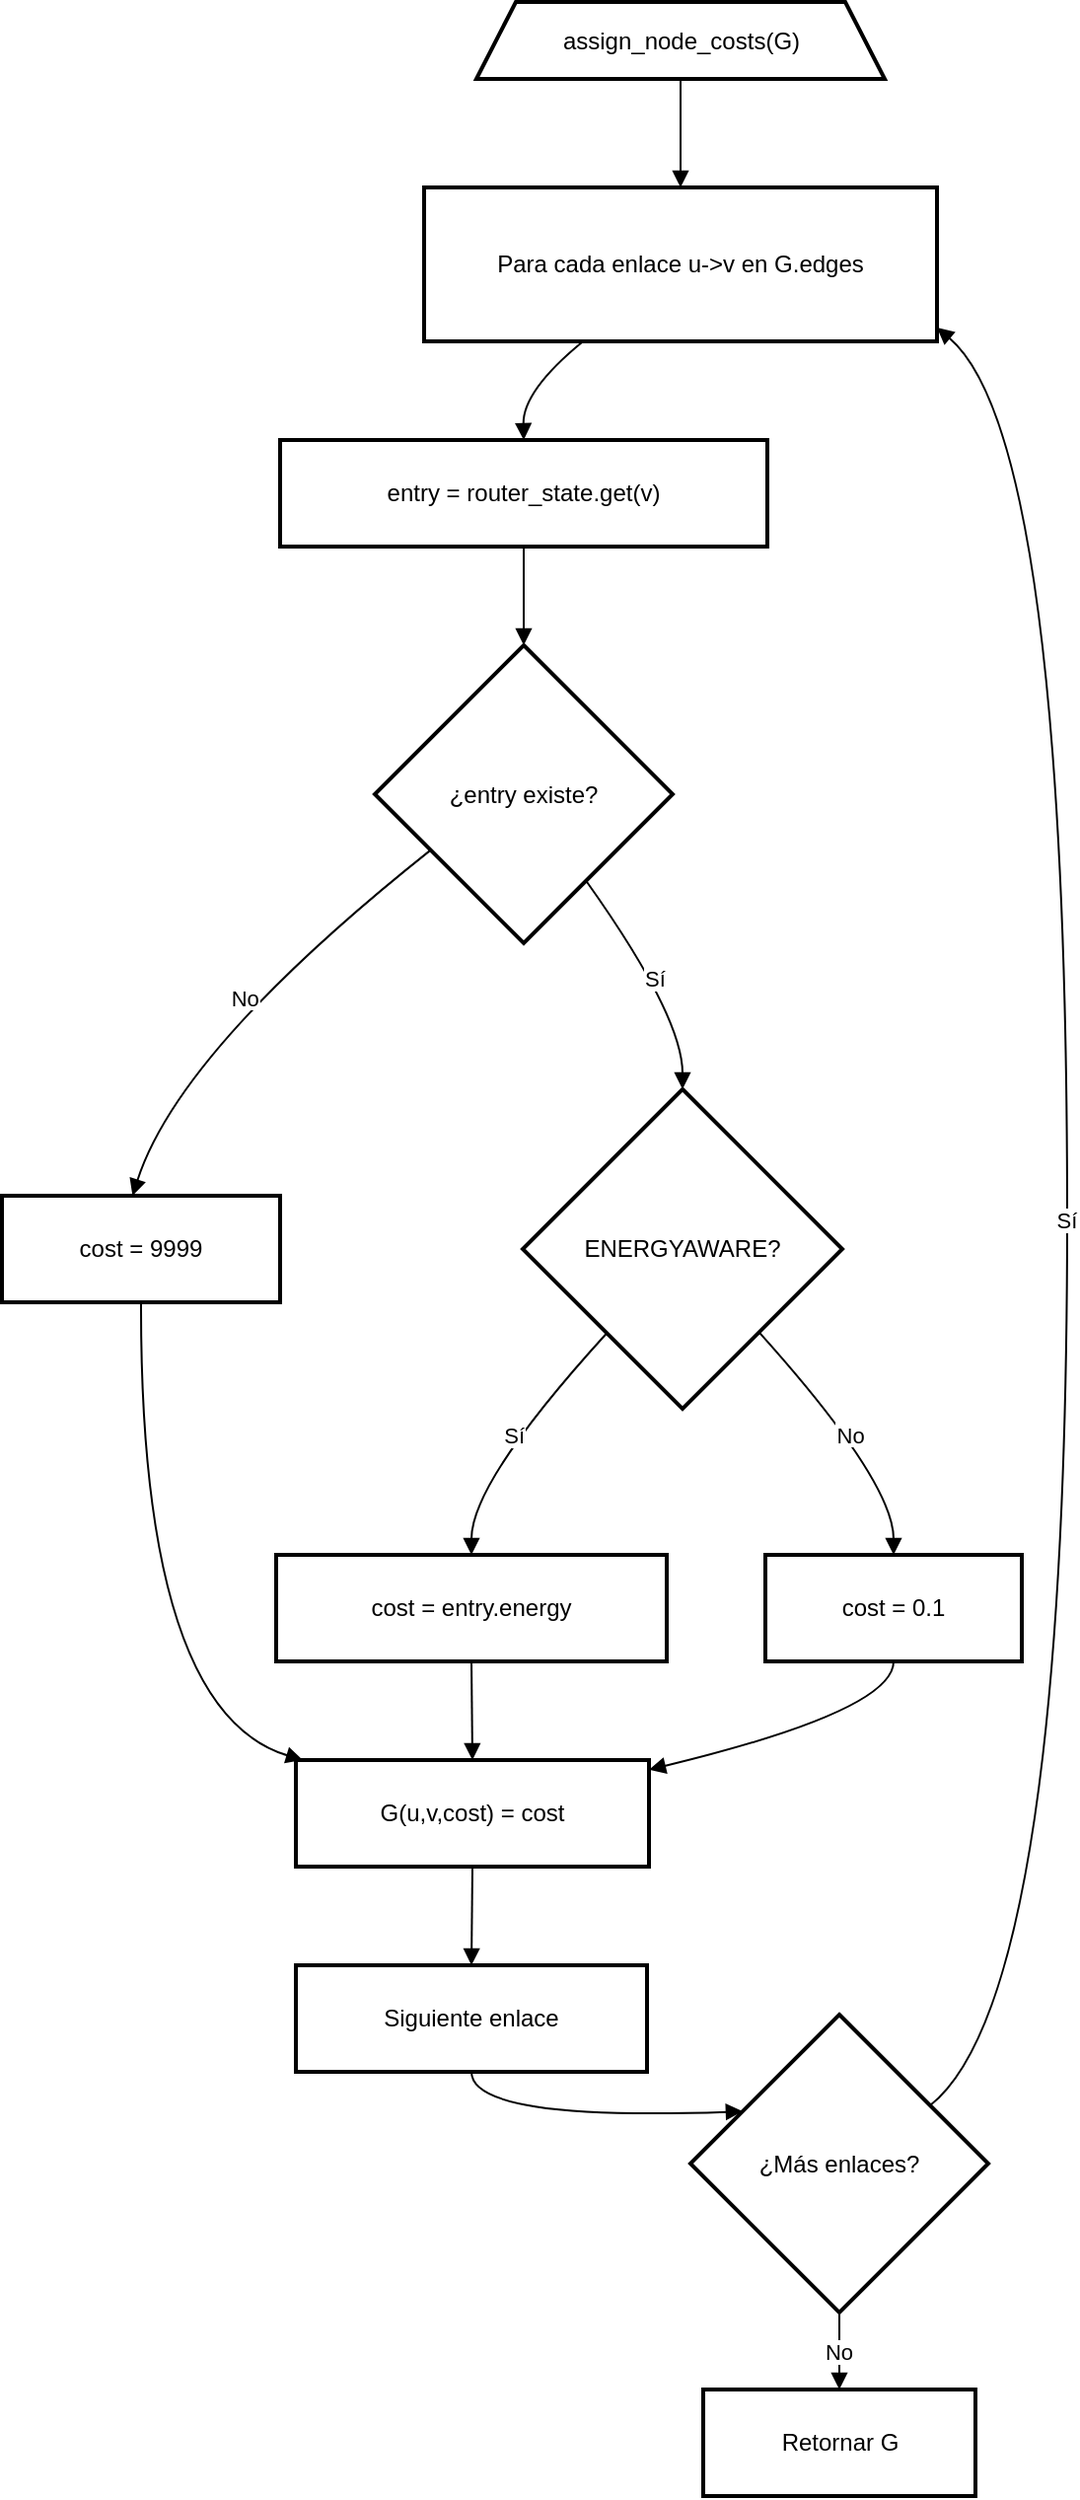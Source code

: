 <mxfile version="27.1.5">
  <diagram name="Página-1" id="8AcBM1dghaZ00Djn9eeY">
    <mxGraphModel grid="1" page="1" gridSize="10" guides="1" tooltips="1" connect="1" arrows="1" fold="1" pageScale="1" pageWidth="827" pageHeight="1169" math="0" shadow="0">
      <root>
        <mxCell id="0" />
        <mxCell id="1" parent="0" />
        <mxCell id="FiNHuHmxqXXabWetRnqa-1" value="assign_node_costs(G)" style="shape=trapezoid;perimeter=trapezoidPerimeter;fixedSize=1;strokeWidth=2;whiteSpace=wrap;" vertex="1" parent="1">
          <mxGeometry x="1120.5" y="280" width="207" height="39" as="geometry" />
        </mxCell>
        <mxCell id="1gJmgxfj1jZI4UmnRZfw-39" value="Para cada enlace u-&gt;v en G.edges" style="whiteSpace=wrap;strokeWidth=2;" vertex="1" parent="1">
          <mxGeometry x="1094" y="374" width="260" height="78" as="geometry" />
        </mxCell>
        <mxCell id="1gJmgxfj1jZI4UmnRZfw-40" value="entry = router_state.get(v)" style="whiteSpace=wrap;strokeWidth=2;" vertex="1" parent="1">
          <mxGeometry x="1021" y="502" width="247" height="54" as="geometry" />
        </mxCell>
        <mxCell id="1gJmgxfj1jZI4UmnRZfw-41" value="¿entry existe?" style="rhombus;strokeWidth=2;whiteSpace=wrap;" vertex="1" parent="1">
          <mxGeometry x="1069" y="606" width="151" height="151" as="geometry" />
        </mxCell>
        <mxCell id="1gJmgxfj1jZI4UmnRZfw-42" value="cost = 9999" style="whiteSpace=wrap;strokeWidth=2;" vertex="1" parent="1">
          <mxGeometry x="880" y="885" width="141" height="54" as="geometry" />
        </mxCell>
        <mxCell id="1gJmgxfj1jZI4UmnRZfw-43" value="ENERGYAWARE?" style="rhombus;strokeWidth=2;whiteSpace=wrap;" vertex="1" parent="1">
          <mxGeometry x="1144" y="831" width="162" height="162" as="geometry" />
        </mxCell>
        <mxCell id="1gJmgxfj1jZI4UmnRZfw-44" value="cost = entry.energy" style="whiteSpace=wrap;strokeWidth=2;" vertex="1" parent="1">
          <mxGeometry x="1019" y="1067" width="198" height="54" as="geometry" />
        </mxCell>
        <mxCell id="1gJmgxfj1jZI4UmnRZfw-45" value="cost = 0.1" style="whiteSpace=wrap;strokeWidth=2;" vertex="1" parent="1">
          <mxGeometry x="1267" y="1067" width="130" height="54" as="geometry" />
        </mxCell>
        <mxCell id="1gJmgxfj1jZI4UmnRZfw-46" value="G(u,v,cost) = cost" style="whiteSpace=wrap;strokeWidth=2;" vertex="1" parent="1">
          <mxGeometry x="1029" y="1171" width="179" height="54" as="geometry" />
        </mxCell>
        <mxCell id="1gJmgxfj1jZI4UmnRZfw-47" value="Siguiente enlace" style="whiteSpace=wrap;strokeWidth=2;" vertex="1" parent="1">
          <mxGeometry x="1029" y="1275" width="178" height="54" as="geometry" />
        </mxCell>
        <mxCell id="1gJmgxfj1jZI4UmnRZfw-48" value="¿Más enlaces?" style="rhombus;strokeWidth=2;whiteSpace=wrap;" vertex="1" parent="1">
          <mxGeometry x="1229" y="1300" width="151" height="151" as="geometry" />
        </mxCell>
        <mxCell id="1gJmgxfj1jZI4UmnRZfw-50" value="" style="curved=1;startArrow=none;endArrow=block;exitX=0.5;exitY=1;entryX=0.5;entryY=0;rounded=0;exitDx=0;exitDy=0;" edge="1" parent="1" source="FiNHuHmxqXXabWetRnqa-1" target="1gJmgxfj1jZI4UmnRZfw-39">
          <mxGeometry relative="1" as="geometry">
            <Array as="points" />
            <mxPoint x="1223.5" y="324" as="sourcePoint" />
          </mxGeometry>
        </mxCell>
        <mxCell id="1gJmgxfj1jZI4UmnRZfw-51" value="" style="curved=1;startArrow=none;endArrow=block;exitX=0.31;exitY=1;entryX=0.5;entryY=0;rounded=0;" edge="1" parent="1" source="1gJmgxfj1jZI4UmnRZfw-39" target="1gJmgxfj1jZI4UmnRZfw-40">
          <mxGeometry relative="1" as="geometry">
            <Array as="points">
              <mxPoint x="1144" y="477" />
            </Array>
          </mxGeometry>
        </mxCell>
        <mxCell id="1gJmgxfj1jZI4UmnRZfw-52" value="" style="curved=1;startArrow=none;endArrow=block;exitX=0.5;exitY=1;entryX=0.5;entryY=0;rounded=0;" edge="1" parent="1" source="1gJmgxfj1jZI4UmnRZfw-40" target="1gJmgxfj1jZI4UmnRZfw-41">
          <mxGeometry relative="1" as="geometry">
            <Array as="points" />
          </mxGeometry>
        </mxCell>
        <mxCell id="1gJmgxfj1jZI4UmnRZfw-53" value="No" style="curved=1;startArrow=none;endArrow=block;exitX=0;exitY=0.8;entryX=0.47;entryY=0.01;rounded=0;" edge="1" parent="1" source="1gJmgxfj1jZI4UmnRZfw-41" target="1gJmgxfj1jZI4UmnRZfw-42">
          <mxGeometry relative="1" as="geometry">
            <Array as="points">
              <mxPoint x="970" y="811" />
            </Array>
          </mxGeometry>
        </mxCell>
        <mxCell id="1gJmgxfj1jZI4UmnRZfw-54" value="Sí" style="curved=1;startArrow=none;endArrow=block;exitX=0.86;exitY=1;entryX=0.5;entryY=0;rounded=0;entryDx=0;entryDy=0;" edge="1" parent="1" source="1gJmgxfj1jZI4UmnRZfw-41" target="1gJmgxfj1jZI4UmnRZfw-43">
          <mxGeometry relative="1" as="geometry">
            <Array as="points">
              <mxPoint x="1225" y="794" />
            </Array>
            <mxPoint x="1225.5" y="830.0" as="targetPoint" />
          </mxGeometry>
        </mxCell>
        <mxCell id="1gJmgxfj1jZI4UmnRZfw-55" value="Sí" style="curved=1;startArrow=none;endArrow=block;exitX=0.05;exitY=1;entryX=0.5;entryY=-0.01;rounded=0;" edge="1" parent="1" source="1gJmgxfj1jZI4UmnRZfw-43" target="1gJmgxfj1jZI4UmnRZfw-44">
          <mxGeometry relative="1" as="geometry">
            <Array as="points">
              <mxPoint x="1118" y="1030" />
            </Array>
          </mxGeometry>
        </mxCell>
        <mxCell id="1gJmgxfj1jZI4UmnRZfw-56" value="No" style="curved=1;startArrow=none;endArrow=block;exitX=0.96;exitY=1;entryX=0.5;entryY=-0.01;rounded=0;" edge="1" parent="1" source="1gJmgxfj1jZI4UmnRZfw-43" target="1gJmgxfj1jZI4UmnRZfw-45">
          <mxGeometry relative="1" as="geometry">
            <Array as="points">
              <mxPoint x="1332" y="1030" />
            </Array>
          </mxGeometry>
        </mxCell>
        <mxCell id="1gJmgxfj1jZI4UmnRZfw-57" value="" style="curved=1;startArrow=none;endArrow=block;exitX=0.5;exitY=0.99;entryX=0.5;entryY=-0.01;rounded=0;" edge="1" parent="1" source="1gJmgxfj1jZI4UmnRZfw-44" target="1gJmgxfj1jZI4UmnRZfw-46">
          <mxGeometry relative="1" as="geometry">
            <Array as="points" />
          </mxGeometry>
        </mxCell>
        <mxCell id="1gJmgxfj1jZI4UmnRZfw-58" value="" style="curved=1;startArrow=none;endArrow=block;exitX=0.5;exitY=0.99;entryX=1;entryY=0.09;rounded=0;" edge="1" parent="1" source="1gJmgxfj1jZI4UmnRZfw-45" target="1gJmgxfj1jZI4UmnRZfw-46">
          <mxGeometry relative="1" as="geometry">
            <Array as="points">
              <mxPoint x="1332" y="1146" />
            </Array>
          </mxGeometry>
        </mxCell>
        <mxCell id="1gJmgxfj1jZI4UmnRZfw-59" value="" style="curved=1;startArrow=none;endArrow=block;exitX=0.5;exitY=1.01;entryX=0.01;entryY=-0.01;rounded=0;" edge="1" parent="1" source="1gJmgxfj1jZI4UmnRZfw-42" target="1gJmgxfj1jZI4UmnRZfw-46">
          <mxGeometry relative="1" as="geometry">
            <Array as="points">
              <mxPoint x="950" y="1146" />
            </Array>
          </mxGeometry>
        </mxCell>
        <mxCell id="1gJmgxfj1jZI4UmnRZfw-60" value="" style="curved=1;startArrow=none;endArrow=block;exitX=0.5;exitY=0.99;entryX=0.5;entryY=-0.01;rounded=0;" edge="1" parent="1" source="1gJmgxfj1jZI4UmnRZfw-46" target="1gJmgxfj1jZI4UmnRZfw-47">
          <mxGeometry relative="1" as="geometry">
            <Array as="points" />
          </mxGeometry>
        </mxCell>
        <mxCell id="1gJmgxfj1jZI4UmnRZfw-61" value="" style="curved=1;startArrow=none;endArrow=block;exitX=0.5;exitY=0.99;entryX=0;entryY=0.23;rounded=0;" edge="1" parent="1" source="1gJmgxfj1jZI4UmnRZfw-47" target="1gJmgxfj1jZI4UmnRZfw-48">
          <mxGeometry relative="1" as="geometry">
            <Array as="points">
              <mxPoint x="1118" y="1354" />
            </Array>
          </mxGeometry>
        </mxCell>
        <mxCell id="1gJmgxfj1jZI4UmnRZfw-62" value="Sí" style="curved=1;startArrow=none;endArrow=block;exitX=1;exitY=0.18;entryX=1;entryY=0.91;rounded=0;" edge="1" parent="1" source="1gJmgxfj1jZI4UmnRZfw-48" target="1gJmgxfj1jZI4UmnRZfw-39">
          <mxGeometry relative="1" as="geometry">
            <Array as="points">
              <mxPoint x="1420" y="1291" />
              <mxPoint x="1420" y="501" />
            </Array>
          </mxGeometry>
        </mxCell>
        <mxCell id="1gJmgxfj1jZI4UmnRZfw-63" value="No" style="curved=1;startArrow=none;endArrow=block;exitX=0.5;exitY=0.99;entryX=0.5;entryY=0;rounded=0;entryDx=0;entryDy=0;" edge="1" parent="1" source="1gJmgxfj1jZI4UmnRZfw-48" target="1gJmgxfj1jZI4UmnRZfw-64">
          <mxGeometry relative="1" as="geometry">
            <Array as="points" />
            <mxPoint x="1304.5" y="1602" as="targetPoint" />
          </mxGeometry>
        </mxCell>
        <mxCell id="1gJmgxfj1jZI4UmnRZfw-64" value="Retornar G" style="whiteSpace=wrap;strokeWidth=2;" vertex="1" parent="1">
          <mxGeometry x="1235.5" y="1490" width="138" height="54" as="geometry" />
        </mxCell>
      </root>
    </mxGraphModel>
  </diagram>
</mxfile>
